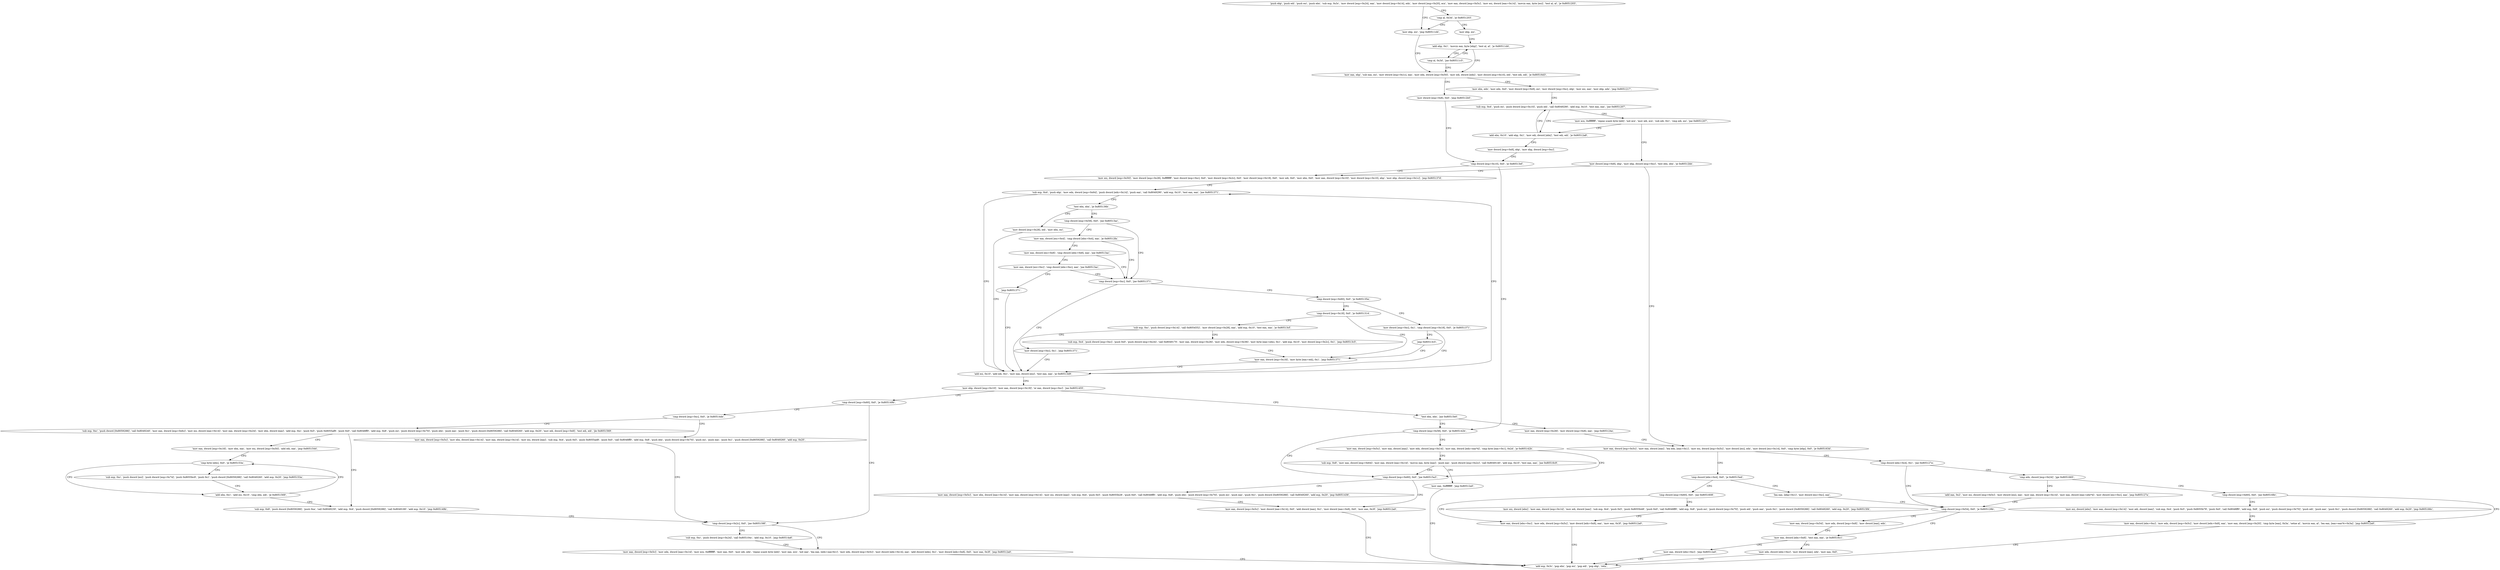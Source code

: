 digraph "func" {
"134549918" [label = "'push ebp', 'push edi', 'push esi', 'push ebx', 'sub esp, 0x3c', 'mov dword [esp+0x24], eax', 'mov dword [esp+0x14], edx', 'mov dword [esp+0x20], ecx', 'mov eax, dword [esp+0x5c]', 'mov esi, dword [eax+0x14]', 'movzx eax, byte [esi]', 'test al, al', 'je 0x8051203', " ]
"134550019" [label = "'mov ebp, esi', 'jmp 0x80511d4', " ]
"134549951" [label = "'cmp al, 0x3d', 'je 0x8051203', " ]
"134549972" [label = "'mov eax, ebp', 'sub eax, esi', 'mov dword [esp+0x1c], eax', 'mov edx, dword [esp+0x50]', 'mov edi, dword [edx]', 'mov dword [esp+0x10], edi', 'test edi, edi', 'je 0x80516d3', " ]
"134549955" [label = "'mov ebp, esi', " ]
"134551251" [label = "'mov dword [esp+0x8], 0x0', 'jmp 0x80512b0', " ]
"134549998" [label = "'mov ebx, edx', 'mov edx, 0x0', 'mov dword [esp+0x8], esi', 'mov dword [esp+0xc], ebp', 'mov esi, eax', 'mov ebp, edx', 'jmp 0x8051217', " ]
"134549957" [label = "'add ebp, 0x1', 'movzx eax, byte [ebp]', 'test al, al', 'je 0x80511d4', " ]
"134550192" [label = "'cmp dword [esp+0x10], 0x0', 'je 0x80513ef', " ]
"134550039" [label = "'sub esp, 0x4', 'push esi', 'push dword [esp+0x10]', 'push edi', 'call 0x8049290', 'add esp, 0x10', 'test eax, eax', 'jne 0x8051207', " ]
"134549968" [label = "'cmp al, 0x3d', 'jne 0x80511c5', " ]
"134550511" [label = "'cmp dword [esp+0x58], 0x0', 'je 0x805142b', " ]
"134550203" [label = "'mov esi, dword [esp+0x50]', 'mov dword [esp+0x28], 0xffffffff', 'mov dword [esp+0xc], 0x0', 'mov dword [esp+0x2c], 0x0', 'mov dword [esp+0x18], 0x0', 'mov edi, 0x0', 'mov ebx, 0x0', 'mov eax, dword [esp+0x10]', 'mov dword [esp+0x10], ebp', 'mov ebp, dword [esp+0x1c]', 'jmp 0x805137d', " ]
"134550023" [label = "'add ebx, 0x10', 'add ebp, 0x1', 'mov edi, dword [ebx]', 'test edi, edi', 'je 0x80512a8', " ]
"134550060" [label = "'mov ecx, 0xffffffff', 'repne scasb byte [edi]', 'not ecx', 'mov edi, ecx', 'sub edi, 0x1', 'cmp edi, esi', 'jne 0x8051207', " ]
"134550571" [label = "'cmp dword [esp+0x60], 0x0', 'jne 0x80515a3', " ]
"134550518" [label = "'mov eax, dword [esp+0x5c]', 'mov eax, dword [eax]', 'mov edx, dword [esp+0x14]', 'mov eax, dword [edx+eax*4]', 'cmp byte [eax+0x1], 0x2d', 'je 0x805142b', " ]
"134550397" [label = "'sub esp, 0x4', 'push ebp', 'mov edx, dword [esp+0x64]', 'push dword [edx+0x14]', 'push eax', 'call 0x8049290', 'add esp, 0x10', 'test eax, eax', 'jne 0x8051371', " ]
"134550184" [label = "'mov dword [esp+0x8], ebp', 'mov ebp, dword [esp+0xc]', " ]
"134550078" [label = "'mov dword [esp+0x8], ebp', 'mov ebp, dword [esp+0xc]', 'test ebx, ebx', 'je 0x80512bb', " ]
"134550947" [label = "'mov eax, dword [esp+0x5c]', 'mov ebx, dword [eax+0x14]', 'mov eax, dword [esp+0x14]', 'mov esi, dword [eax]', 'sub esp, 0x4', 'push 0x5', 'push 0x8055b28', 'push 0x0', 'call 0x8048ff0', 'add esp, 0x8', 'push ebx', 'push dword [esp+0x70]', 'push esi', 'push eax', 'push 0x1', 'push dword [0x8059288]', 'call 0x8049260', 'add esp, 0x20', 'jmp 0x8051436', " ]
"134550582" [label = "'mov eax, dword [esp+0x5c]', 'mov dword [eax+0x14], 0x0', 'add dword [eax], 0x1', 'mov dword [eax+0x8], 0x0', 'mov eax, 0x3f', 'jmp 0x80512a0', " ]
"134550537" [label = "'sub esp, 0x8', 'mov eax, dword [esp+0x64]', 'mov eax, dword [eax+0x14]', 'movsx eax, byte [eax]', 'push eax', 'push dword [esp+0x2c]', 'call 0x8049140', 'add esp, 0x10', 'test eax, eax', 'jne 0x80516c9', " ]
"134550385" [label = "'add esi, 0x10', 'add edi, 0x1', 'mov eax, dword [esi]', 'test eax, eax', 'je 0x80513d9', " ]
"134550421" [label = "'test ebx, ebx', 'je 0x805136b', " ]
"134550090" [label = "'mov eax, dword [esp+0x5c]', 'mov eax, dword [eax]', 'lea edx, [eax+0x1]', 'mov esi, dword [esp+0x5c]', 'mov dword [esi], edx', 'mov dword [esi+0x14], 0x0', 'cmp byte [ebp], 0x0', 'je 0x805163d', " ]
"134550176" [label = "'add esp, 0x3c', 'pop ebx', 'pop esi', 'pop edi', 'pop ebp', 'retn', " ]
"134551241" [label = "'mov eax, 0xffffffff', 'jmp 0x80512a0', " ]
"134550489" [label = "'mov ebp, dword [esp+0x10]', 'mov eax, dword [esp+0x18]', 'or eax, dword [esp+0xc]', 'jne 0x8051455', " ]
"134550379" [label = "'mov dword [esp+0x28], edi', 'mov ebx, esi', " ]
"134550425" [label = "'cmp dword [esp+0x58], 0x0', 'jne 0x80513ac', " ]
"134551101" [label = "'cmp dword [ebx+0x4], 0x1', 'jne 0x805127a', " ]
"134550122" [label = "'cmp dword [ebx+0x4], 0x0', 'je 0x80515ed', " ]
"134550613" [label = "'cmp dword [esp+0x60], 0x0', 'je 0x805149b', " ]
"134550503" [label = "'test ebx, ebx', 'jne 0x80515e0', " ]
"134550444" [label = "'cmp dword [esp+0xc], 0x0', 'jne 0x8051371', " ]
"134550432" [label = "'mov eax, dword [esi+0x4]', 'cmp dword [ebx+0x4], eax', 'je 0x80512fa', " ]
"134550138" [label = "'cmp dword [esp+0x54], 0x0', 'je 0x805128b', " ]
"134551111" [label = "'cmp edx, dword [esp+0x24]', 'jge 0x8051665', " ]
"134551021" [label = "'cmp dword [esp+0x60], 0x0', 'jne 0x8051608', " ]
"134550132" [label = "'lea eax, [ebp+0x1]', 'mov dword [esi+0xc], eax', " ]
"134550683" [label = "'cmp dword [esp+0x2c], 0x0', 'jne 0x805158f', " ]
"134550620" [label = "'cmp dword [esp+0xc], 0x0', 'je 0x80514de', " ]
"134551008" [label = "'mov eax, dword [esp+0x28]', 'mov dword [esp+0x8], eax', 'jmp 0x805124a', " ]
"134550451" [label = "'cmp dword [esp+0x60], 0x0', 'je 0x805135a', " ]
"134550266" [label = "'mov eax, dword [esi+0x8]', 'cmp dword [ebx+0x8], eax', 'jne 0x80513ac', " ]
"134550155" [label = "'mov eax, dword [ebx+0x8]', 'test eax, eax', 'je 0x80516c1', " ]
"134550145" [label = "'mov eax, dword [esp+0x54]', 'mov edx, dword [esp+0x8]', 'mov dword [eax], edx', " ]
"134551141" [label = "'cmp dword [esp+0x60], 0x0', 'jne 0x805168c', " ]
"134551117" [label = "'add eax, 0x2', 'mov esi, dword [esp+0x5c]', 'mov dword [esi], eax', 'mov eax, dword [esp+0x14]', 'mov eax, dword [eax+edx*4]', 'mov dword [esi+0xc], eax', 'jmp 0x805127a', " ]
"134551048" [label = "'mov esi, dword [ebx]', 'mov eax, dword [esp+0x14]', 'mov edi, dword [eax]', 'sub esp, 0x4', 'push 0x5', 'push 0x8055b48', 'push 0x0', 'call 0x8048ff0', 'add esp, 0x8', 'push esi', 'push dword [esp+0x70]', 'push edi', 'push eax', 'push 0x1', 'push dword [0x8059288]', 'call 0x8049260', 'add esp, 0x20', 'jmp 0x80515f4', " ]
"134551028" [label = "'mov eax, dword [ebx+0xc]', 'mov edx, dword [esp+0x5c]', 'mov dword [edx+0x8], eax', 'mov eax, 0x3f', 'jmp 0x80512a0', " ]
"134550927" [label = "'sub esp, 0xc', 'push dword [esp+0x24]', 'call 0x805104c', 'add esp, 0x10', 'jmp 0x80514a6', " ]
"134550694" [label = "'mov eax, dword [esp+0x5c]', 'mov edx, dword [eax+0x14]', 'mov ecx, 0xffffffff', 'mov eax, 0x0', 'mov edi, edx', 'repne scasb byte [edi]', 'mov eax, ecx', 'not eax', 'lea eax, [edx+eax-0x1]', 'mov edx, dword [esp+0x5c]', 'mov dword [edx+0x14], eax', 'add dword [edx], 0x1', 'mov dword [edx+0x8], 0x0', 'mov eax, 0x3f', 'jmp 0x80512a0', " ]
"134550750" [label = "'sub esp, 0xc', 'push dword [0x8059288]', 'call 0x8049240', 'mov eax, dword [esp+0x6c]', 'mov esi, dword [eax+0x14]', 'mov eax, dword [esp+0x24]', 'mov ebx, dword [eax]', 'add esp, 0xc', 'push 0x5', 'push 0x8055af8', 'push 0x0', 'call 0x8048ff0', 'add esp, 0x8', 'push esi', 'push dword [esp+0x70]', 'push ebx', 'push eax', 'push 0x1', 'push dword [0x8059288]', 'call 0x8049260', 'add esp, 0x20', 'mov edi, dword [esp+0x8]', 'test edi, edi', 'jle 0x8051569', " ]
"134550627" [label = "'mov eax, dword [esp+0x5c]', 'mov ebx, dword [eax+0x14]', 'mov eax, dword [esp+0x14]', 'mov esi, dword [eax]', 'sub esp, 0x4', 'push 0x5', 'push 0x8055ad8', 'push 0x0', 'call 0x8048ff0', 'add esp, 0x8', 'push ebx', 'push dword [esp+0x70]', 'push esi', 'push eax', 'push 0x1', 'push dword [0x8059288]', 'call 0x8049260', 'add esp, 0x20', " ]
"134550362" [label = "'mov dword [esp+0xc], 0x1', 'cmp dword [esp+0x18], 0x0', 'je 0x8051371', " ]
"134550458" [label = "'cmp dword [esp+0x18], 0x0', 'je 0x8051314', " ]
"134550278" [label = "'mov eax, dword [esi+0xc]', 'cmp dword [ebx+0xc], eax', 'jne 0x80513ac', " ]
"134551233" [label = "'mov eax, dword [ebx+0xc]', 'jmp 0x80512a0', " ]
"134550166" [label = "'mov edx, dword [ebx+0xc]', 'mov dword [eax], edx', 'mov eax, 0x0', " ]
"134551180" [label = "'mov esi, dword [ebx]', 'mov eax, dword [esp+0x14]', 'mov edi, dword [eax]', 'sub esp, 0x4', 'push 0x5', 'push 0x8055b78', 'push 0x0', 'call 0x8048ff0', 'add esp, 0x8', 'push esi', 'push dword [esp+0x70]', 'push edi', 'push eax', 'push 0x1', 'push dword [0x8059288]', 'call 0x8049260', 'add esp, 0x20', 'jmp 0x805166c', " ]
"134551148" [label = "'mov eax, dword [ebx+0xc]', 'mov edx, dword [esp+0x5c]', 'mov dword [edx+0x8], eax', 'mov eax, dword [esp+0x20]', 'cmp byte [eax], 0x3a', 'setne al', 'movzx eax, al', 'lea eax, [eax+eax*4+0x3a]', 'jmp 0x80512a0', " ]
"134550889" [label = "'sub esp, 0x8', 'push dword [0x8059288]', 'push 0xa', 'call 0x8049230', 'add esp, 0x4', 'push dword [0x8059288]', 'call 0x8049180', 'add esp, 0x10', 'jmp 0x805149b', " ]
"134550828" [label = "'mov eax, dword [esp+0x18]', 'mov ebx, eax', 'mov esi, dword [esp+0x50]', 'add edi, eax', 'jmp 0x8051544', " ]
"134550377" [label = "'jmp 0x80513c5', " ]
"134550292" [label = "'sub esp, 0xc', 'push dword [esp+0x14]', 'call 0x8054552', 'mov dword [esp+0x28], eax', 'add esp, 0x10', 'test eax, eax', 'je 0x80513cf', " ]
"134550469" [label = "'mov eax, dword [esp+0x18]', 'mov byte [eax+edi], 0x1', 'jmp 0x8051371', " ]
"134550290" [label = "'jmp 0x8051371', " ]
"134550852" [label = "'cmp byte [ebx], 0x0', 'je 0x805153a', " ]
"134550479" [label = "'mov dword [esp+0xc], 0x1', 'jmp 0x8051371', " ]
"134550319" [label = "'sub esp, 0x4', 'push dword [esp+0xc]', 'push 0x0', 'push dword [esp+0x24]', 'call 0x8049170', 'mov eax, dword [esp+0x28]', 'mov edx, dword [esp+0x38]', 'mov byte [eax+edx], 0x1', 'add esp, 0x10', 'mov dword [esp+0x2c], 0x1', 'jmp 0x80513c5', " ]
"134550842" [label = "'add ebx, 0x1', 'add esi, 0x10', 'cmp ebx, edi', 'je 0x8051569', " ]
"134550857" [label = "'sub esp, 0xc', 'push dword [esi]', 'push dword [esp+0x74]', 'push 0x8055bc9', 'push 0x1', 'push dword [0x8059288]', 'call 0x8049260', 'add esp, 0x20', 'jmp 0x805153a', " ]
"134549918" -> "134550019" [ label = "CFG" ]
"134549918" -> "134549951" [ label = "CFG" ]
"134550019" -> "134549972" [ label = "CFG" ]
"134549951" -> "134550019" [ label = "CFG" ]
"134549951" -> "134549955" [ label = "CFG" ]
"134549972" -> "134551251" [ label = "CFG" ]
"134549972" -> "134549998" [ label = "CFG" ]
"134549955" -> "134549957" [ label = "CFG" ]
"134551251" -> "134550192" [ label = "CFG" ]
"134549998" -> "134550039" [ label = "CFG" ]
"134549957" -> "134549972" [ label = "CFG" ]
"134549957" -> "134549968" [ label = "CFG" ]
"134550192" -> "134550511" [ label = "CFG" ]
"134550192" -> "134550203" [ label = "CFG" ]
"134550039" -> "134550023" [ label = "CFG" ]
"134550039" -> "134550060" [ label = "CFG" ]
"134549968" -> "134549957" [ label = "CFG" ]
"134549968" -> "134549972" [ label = "CFG" ]
"134550511" -> "134550571" [ label = "CFG" ]
"134550511" -> "134550518" [ label = "CFG" ]
"134550203" -> "134550397" [ label = "CFG" ]
"134550023" -> "134550184" [ label = "CFG" ]
"134550023" -> "134550039" [ label = "CFG" ]
"134550060" -> "134550023" [ label = "CFG" ]
"134550060" -> "134550078" [ label = "CFG" ]
"134550571" -> "134550947" [ label = "CFG" ]
"134550571" -> "134550582" [ label = "CFG" ]
"134550518" -> "134550571" [ label = "CFG" ]
"134550518" -> "134550537" [ label = "CFG" ]
"134550397" -> "134550385" [ label = "CFG" ]
"134550397" -> "134550421" [ label = "CFG" ]
"134550184" -> "134550192" [ label = "CFG" ]
"134550078" -> "134550203" [ label = "CFG" ]
"134550078" -> "134550090" [ label = "CFG" ]
"134550947" -> "134550582" [ label = "CFG" ]
"134550582" -> "134550176" [ label = "CFG" ]
"134550537" -> "134551241" [ label = "CFG" ]
"134550537" -> "134550571" [ label = "CFG" ]
"134550385" -> "134550489" [ label = "CFG" ]
"134550385" -> "134550397" [ label = "CFG" ]
"134550421" -> "134550379" [ label = "CFG" ]
"134550421" -> "134550425" [ label = "CFG" ]
"134550090" -> "134551101" [ label = "CFG" ]
"134550090" -> "134550122" [ label = "CFG" ]
"134551241" -> "134550176" [ label = "CFG" ]
"134550489" -> "134550613" [ label = "CFG" ]
"134550489" -> "134550503" [ label = "CFG" ]
"134550379" -> "134550385" [ label = "CFG" ]
"134550425" -> "134550444" [ label = "CFG" ]
"134550425" -> "134550432" [ label = "CFG" ]
"134551101" -> "134550138" [ label = "CFG" ]
"134551101" -> "134551111" [ label = "CFG" ]
"134550122" -> "134551021" [ label = "CFG" ]
"134550122" -> "134550132" [ label = "CFG" ]
"134550613" -> "134550683" [ label = "CFG" ]
"134550613" -> "134550620" [ label = "CFG" ]
"134550503" -> "134551008" [ label = "CFG" ]
"134550503" -> "134550511" [ label = "CFG" ]
"134550444" -> "134550385" [ label = "CFG" ]
"134550444" -> "134550451" [ label = "CFG" ]
"134550432" -> "134550266" [ label = "CFG" ]
"134550432" -> "134550444" [ label = "CFG" ]
"134550138" -> "134550155" [ label = "CFG" ]
"134550138" -> "134550145" [ label = "CFG" ]
"134551111" -> "134551141" [ label = "CFG" ]
"134551111" -> "134551117" [ label = "CFG" ]
"134551021" -> "134551048" [ label = "CFG" ]
"134551021" -> "134551028" [ label = "CFG" ]
"134550132" -> "134550138" [ label = "CFG" ]
"134550683" -> "134550927" [ label = "CFG" ]
"134550683" -> "134550694" [ label = "CFG" ]
"134550620" -> "134550750" [ label = "CFG" ]
"134550620" -> "134550627" [ label = "CFG" ]
"134551008" -> "134550090" [ label = "CFG" ]
"134550451" -> "134550362" [ label = "CFG" ]
"134550451" -> "134550458" [ label = "CFG" ]
"134550266" -> "134550444" [ label = "CFG" ]
"134550266" -> "134550278" [ label = "CFG" ]
"134550155" -> "134551233" [ label = "CFG" ]
"134550155" -> "134550166" [ label = "CFG" ]
"134550145" -> "134550155" [ label = "CFG" ]
"134551141" -> "134551180" [ label = "CFG" ]
"134551141" -> "134551148" [ label = "CFG" ]
"134551117" -> "134550138" [ label = "CFG" ]
"134551048" -> "134551028" [ label = "CFG" ]
"134551028" -> "134550176" [ label = "CFG" ]
"134550927" -> "134550694" [ label = "CFG" ]
"134550694" -> "134550176" [ label = "CFG" ]
"134550750" -> "134550889" [ label = "CFG" ]
"134550750" -> "134550828" [ label = "CFG" ]
"134550627" -> "134550683" [ label = "CFG" ]
"134550362" -> "134550385" [ label = "CFG" ]
"134550362" -> "134550377" [ label = "CFG" ]
"134550458" -> "134550292" [ label = "CFG" ]
"134550458" -> "134550469" [ label = "CFG" ]
"134550278" -> "134550444" [ label = "CFG" ]
"134550278" -> "134550290" [ label = "CFG" ]
"134551233" -> "134550176" [ label = "CFG" ]
"134550166" -> "134550176" [ label = "CFG" ]
"134551180" -> "134551148" [ label = "CFG" ]
"134551148" -> "134550176" [ label = "CFG" ]
"134550889" -> "134550683" [ label = "CFG" ]
"134550828" -> "134550852" [ label = "CFG" ]
"134550377" -> "134550469" [ label = "CFG" ]
"134550292" -> "134550479" [ label = "CFG" ]
"134550292" -> "134550319" [ label = "CFG" ]
"134550469" -> "134550385" [ label = "CFG" ]
"134550290" -> "134550385" [ label = "CFG" ]
"134550852" -> "134550842" [ label = "CFG" ]
"134550852" -> "134550857" [ label = "CFG" ]
"134550479" -> "134550385" [ label = "CFG" ]
"134550319" -> "134550469" [ label = "CFG" ]
"134550842" -> "134550889" [ label = "CFG" ]
"134550842" -> "134550852" [ label = "CFG" ]
"134550857" -> "134550842" [ label = "CFG" ]
}
